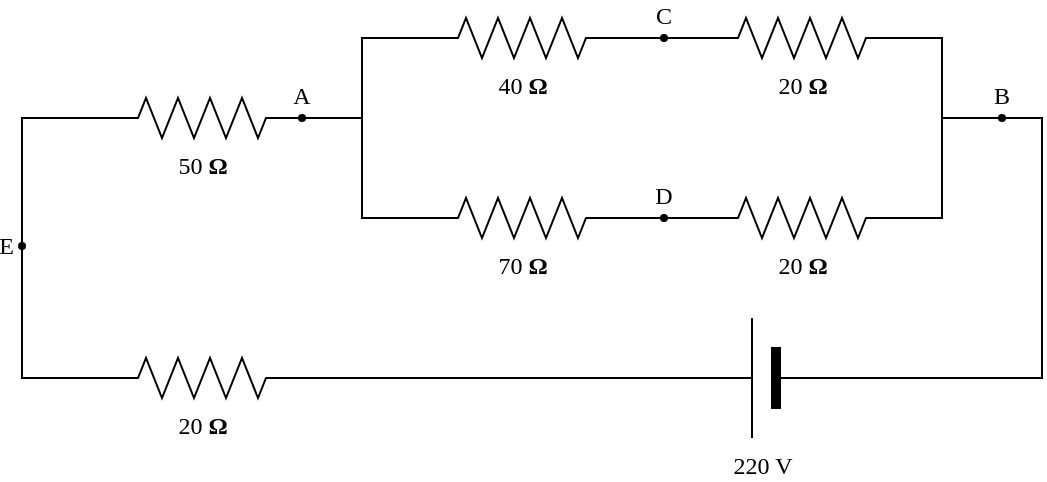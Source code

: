 <mxfile version="10.8.9" type="github"><diagram name="Page-1" id="7e0a89b8-554c-2b80-1dc8-d5c74ca68de4"><mxGraphModel dx="798" dy="1180" grid="1" gridSize="10" guides="1" tooltips="1" connect="1" arrows="1" fold="1" page="1" pageScale="1" pageWidth="1100" pageHeight="850" background="#ffffff" math="0" shadow="0"><root><mxCell id="0"/><mxCell id="1" parent="0"/><mxCell id="1cb643a89b7d889d-12" style="edgeStyle=orthogonalEdgeStyle;rounded=0;html=1;exitX=1;exitY=0.5;exitPerimeter=0;entryX=0;entryY=0.5;entryPerimeter=0;labelBackgroundColor=none;startArrow=none;startFill=0;startSize=5;endArrow=none;endFill=0;endSize=5;jettySize=auto;orthogonalLoop=1;strokeColor=#000000;strokeWidth=1;fontFamily=Verdana;fontSize=12;fontColor=#000000;" parent="1" source="1cb643a89b7d889d-1" target="1cb643a89b7d889d-2" edge="1"><mxGeometry relative="1" as="geometry"/></mxCell><mxCell id="1cb643a89b7d889d-1" value="40&amp;nbsp;&lt;b&gt;Ω&lt;/b&gt;" style="verticalLabelPosition=bottom;shadow=0;dashed=0;align=center;fillColor=#ffffff;html=1;verticalAlign=top;strokeWidth=1;shape=mxgraph.electrical.resistors.resistor_2;rounded=1;comic=0;labelBackgroundColor=none;fontFamily=Verdana;fontSize=12;fontColor=#000000;" parent="1" vertex="1"><mxGeometry x="322" y="120" width="100" height="20" as="geometry"/></mxCell><mxCell id="1cb643a89b7d889d-15" style="edgeStyle=orthogonalEdgeStyle;rounded=0;html=1;exitX=1;exitY=0.5;exitPerimeter=0;labelBackgroundColor=none;startArrow=none;startFill=0;startSize=5;endArrow=none;endFill=0;endSize=5;jettySize=auto;orthogonalLoop=1;strokeColor=#000000;strokeWidth=1;fontFamily=Verdana;fontSize=12;fontColor=#000000;" parent="1" source="1cb643a89b7d889d-2" edge="1"><mxGeometry relative="1" as="geometry"><mxPoint x="612" y="170" as="targetPoint"/><Array as="points"><mxPoint x="582" y="130"/><mxPoint x="582" y="170"/></Array></mxGeometry></mxCell><mxCell id="1cb643a89b7d889d-2" value="20&amp;nbsp;&lt;b&gt;Ω&lt;/b&gt;" style="verticalLabelPosition=bottom;shadow=0;dashed=0;align=center;fillColor=#ffffff;html=1;verticalAlign=top;strokeWidth=1;shape=mxgraph.electrical.resistors.resistor_2;rounded=1;comic=0;labelBackgroundColor=none;fontFamily=Verdana;fontSize=12;fontColor=#000000;" parent="1" vertex="1"><mxGeometry x="462" y="120" width="100" height="20" as="geometry"/></mxCell><mxCell id="1cb643a89b7d889d-13" style="edgeStyle=orthogonalEdgeStyle;rounded=0;html=1;exitX=1;exitY=0.5;exitPerimeter=0;entryX=0;entryY=0.5;entryPerimeter=0;labelBackgroundColor=none;startArrow=none;startFill=0;startSize=5;endArrow=none;endFill=0;endSize=5;jettySize=auto;orthogonalLoop=1;strokeColor=#000000;strokeWidth=1;fontFamily=Verdana;fontSize=12;fontColor=#000000;" parent="1" source="1cb643a89b7d889d-3" target="1cb643a89b7d889d-4" edge="1"><mxGeometry relative="1" as="geometry"/></mxCell><mxCell id="1cb643a89b7d889d-3" value="70&amp;nbsp;&lt;b&gt;Ω&lt;/b&gt;" style="verticalLabelPosition=bottom;shadow=0;dashed=0;align=center;fillColor=#ffffff;html=1;verticalAlign=top;strokeWidth=1;shape=mxgraph.electrical.resistors.resistor_2;rounded=1;comic=0;labelBackgroundColor=none;fontFamily=Verdana;fontSize=12;fontColor=#000000;" parent="1" vertex="1"><mxGeometry x="322" y="210" width="100" height="20" as="geometry"/></mxCell><mxCell id="1cb643a89b7d889d-14" style="edgeStyle=orthogonalEdgeStyle;rounded=0;html=1;exitX=1;exitY=0.5;exitPerimeter=0;labelBackgroundColor=none;startArrow=none;startFill=0;startSize=5;endArrow=none;endFill=0;endSize=5;jettySize=auto;orthogonalLoop=1;strokeColor=#000000;strokeWidth=1;fontFamily=Verdana;fontSize=12;fontColor=#000000;" parent="1" source="1cb643a89b7d889d-4" edge="1"><mxGeometry relative="1" as="geometry"><mxPoint x="612" y="170" as="targetPoint"/><Array as="points"><mxPoint x="582" y="220"/><mxPoint x="582" y="170"/></Array></mxGeometry></mxCell><mxCell id="1cb643a89b7d889d-4" value="20&amp;nbsp;&lt;b&gt;Ω&lt;/b&gt;" style="verticalLabelPosition=bottom;shadow=0;dashed=0;align=center;fillColor=#ffffff;html=1;verticalAlign=top;strokeWidth=1;shape=mxgraph.electrical.resistors.resistor_2;rounded=1;comic=0;labelBackgroundColor=none;fontFamily=Verdana;fontSize=12;fontColor=#000000;" parent="1" vertex="1"><mxGeometry x="462" y="210" width="100" height="20" as="geometry"/></mxCell><mxCell id="1cb643a89b7d889d-10" style="edgeStyle=orthogonalEdgeStyle;rounded=0;html=1;exitX=1;exitY=0.5;exitPerimeter=0;entryX=0;entryY=0.5;entryPerimeter=0;labelBackgroundColor=none;startArrow=none;startFill=0;startSize=5;endArrow=none;endFill=0;endSize=5;jettySize=auto;orthogonalLoop=1;strokeColor=#000000;strokeWidth=1;fontFamily=Verdana;fontSize=12;fontColor=#000000;" parent="1" source="1cb643a89b7d889d-5" target="1cb643a89b7d889d-1" edge="1"><mxGeometry relative="1" as="geometry"/></mxCell><mxCell id="1cb643a89b7d889d-11" style="edgeStyle=orthogonalEdgeStyle;rounded=0;html=1;exitX=1;exitY=0.5;exitPerimeter=0;entryX=0;entryY=0.5;entryPerimeter=0;labelBackgroundColor=none;startArrow=none;startFill=0;startSize=5;endArrow=none;endFill=0;endSize=5;jettySize=auto;orthogonalLoop=1;strokeColor=#000000;strokeWidth=1;fontFamily=Verdana;fontSize=12;fontColor=#000000;" parent="1" source="1cb643a89b7d889d-5" target="1cb643a89b7d889d-3" edge="1"><mxGeometry relative="1" as="geometry"/></mxCell><mxCell id="1cb643a89b7d889d-5" value="50&amp;nbsp;&lt;b&gt;Ω&lt;/b&gt;" style="verticalLabelPosition=bottom;shadow=0;dashed=0;align=center;fillColor=#ffffff;html=1;verticalAlign=top;strokeWidth=1;shape=mxgraph.electrical.resistors.resistor_2;rounded=1;comic=0;labelBackgroundColor=none;fontFamily=Verdana;fontSize=12;fontColor=#000000;" parent="1" vertex="1"><mxGeometry x="162" y="160" width="100" height="20" as="geometry"/></mxCell><mxCell id="1cb643a89b7d889d-9" style="edgeStyle=orthogonalEdgeStyle;rounded=0;html=1;exitX=0;exitY=0.5;exitPerimeter=0;entryX=0;entryY=0.5;entryPerimeter=0;labelBackgroundColor=none;startArrow=none;startFill=0;startSize=5;endArrow=none;endFill=0;endSize=5;jettySize=auto;orthogonalLoop=1;strokeColor=#000000;strokeWidth=1;fontFamily=Verdana;fontSize=12;fontColor=#000000;" parent="1" source="1cb643a89b7d889d-6" target="1cb643a89b7d889d-5" edge="1"><mxGeometry relative="1" as="geometry"><Array as="points"><mxPoint x="122" y="300"/><mxPoint x="122" y="170"/></Array></mxGeometry></mxCell><mxCell id="1cb643a89b7d889d-6" value="20&amp;nbsp;&lt;b&gt;Ω&lt;/b&gt;" style="verticalLabelPosition=bottom;shadow=0;dashed=0;align=center;fillColor=#ffffff;html=1;verticalAlign=top;strokeWidth=1;shape=mxgraph.electrical.resistors.resistor_2;rounded=1;comic=0;labelBackgroundColor=none;fontFamily=Verdana;fontSize=12;fontColor=#000000;" parent="1" vertex="1"><mxGeometry x="162" y="290" width="100" height="20" as="geometry"/></mxCell><mxCell id="1cb643a89b7d889d-8" style="edgeStyle=orthogonalEdgeStyle;rounded=0;html=1;exitX=1;exitY=0.5;exitPerimeter=0;entryX=1;entryY=0.5;entryPerimeter=0;labelBackgroundColor=none;startArrow=none;startFill=0;startSize=5;endArrow=none;endFill=0;endSize=5;jettySize=auto;orthogonalLoop=1;strokeColor=#000000;strokeWidth=1;fontFamily=Verdana;fontSize=12;fontColor=#000000;" parent="1" source="1cb643a89b7d889d-7" target="1cb643a89b7d889d-6" edge="1"><mxGeometry relative="1" as="geometry"/></mxCell><mxCell id="1cb643a89b7d889d-16" style="edgeStyle=orthogonalEdgeStyle;rounded=0;html=1;exitX=0;exitY=0.5;exitPerimeter=0;labelBackgroundColor=none;startArrow=none;startFill=0;startSize=5;endArrow=none;endFill=0;endSize=5;jettySize=auto;orthogonalLoop=1;strokeColor=#000000;strokeWidth=1;fontFamily=Verdana;fontSize=12;fontColor=#000000;" parent="1" source="1cb643a89b7d889d-7" edge="1"><mxGeometry relative="1" as="geometry"><mxPoint x="612" y="170" as="targetPoint"/><Array as="points"><mxPoint x="632" y="300"/><mxPoint x="632" y="170"/></Array></mxGeometry></mxCell><mxCell id="1cb643a89b7d889d-7" value="220 V" style="verticalLabelPosition=bottom;shadow=0;dashed=0;align=center;fillColor=#000000;strokeColor=#000000;html=1;verticalAlign=top;strokeWidth=1;shape=mxgraph.electrical.miscellaneous.monocell_battery;rounded=1;comic=0;labelBackgroundColor=none;fontFamily=Verdana;fontSize=12;fontColor=#000000;flipH=1;" parent="1" vertex="1"><mxGeometry x="442" y="270" width="100" height="60" as="geometry"/></mxCell><mxCell id="1cb643a89b7d889d-17" value="A" style="ellipse;whiteSpace=wrap;html=1;rounded=1;shadow=0;comic=0;labelBackgroundColor=none;strokeColor=none;strokeWidth=2;fillColor=#000000;fontFamily=Verdana;fontSize=12;fontColor=#000000;align=center;labelPosition=center;verticalLabelPosition=top;verticalAlign=bottom;" parent="1" vertex="1"><mxGeometry x="260" y="168" width="4" height="4" as="geometry"/></mxCell><mxCell id="1cb643a89b7d889d-18" value="C" style="ellipse;whiteSpace=wrap;html=1;rounded=1;shadow=0;comic=0;labelBackgroundColor=none;strokeColor=none;strokeWidth=2;fillColor=#000000;fontFamily=Verdana;fontSize=12;fontColor=#000000;align=center;labelPosition=center;verticalLabelPosition=top;verticalAlign=bottom;" parent="1" vertex="1"><mxGeometry x="441" y="128" width="4" height="4" as="geometry"/></mxCell><mxCell id="1cb643a89b7d889d-19" value="D" style="ellipse;whiteSpace=wrap;html=1;rounded=1;shadow=0;comic=0;labelBackgroundColor=none;strokeColor=none;strokeWidth=2;fillColor=#000000;fontFamily=Verdana;fontSize=12;fontColor=#000000;align=center;labelPosition=center;verticalLabelPosition=top;verticalAlign=bottom;" parent="1" vertex="1"><mxGeometry x="441" y="218" width="4" height="4" as="geometry"/></mxCell><mxCell id="1cb643a89b7d889d-21" value="B" style="ellipse;whiteSpace=wrap;html=1;rounded=1;shadow=0;comic=0;labelBackgroundColor=none;strokeColor=none;strokeWidth=2;fillColor=#000000;fontFamily=Verdana;fontSize=12;fontColor=#000000;align=center;labelPosition=center;verticalLabelPosition=top;verticalAlign=bottom;" parent="1" vertex="1"><mxGeometry x="610" y="168" width="4" height="4" as="geometry"/></mxCell><mxCell id="1cb643a89b7d889d-22" value="E" style="ellipse;whiteSpace=wrap;html=1;rounded=1;shadow=0;comic=0;labelBackgroundColor=none;strokeColor=none;strokeWidth=2;fillColor=#000000;fontFamily=Verdana;fontSize=12;fontColor=#000000;align=right;labelPosition=left;verticalLabelPosition=middle;verticalAlign=middle;" parent="1" vertex="1"><mxGeometry x="120" y="232" width="4" height="4" as="geometry"/></mxCell></root></mxGraphModel></diagram></mxfile>